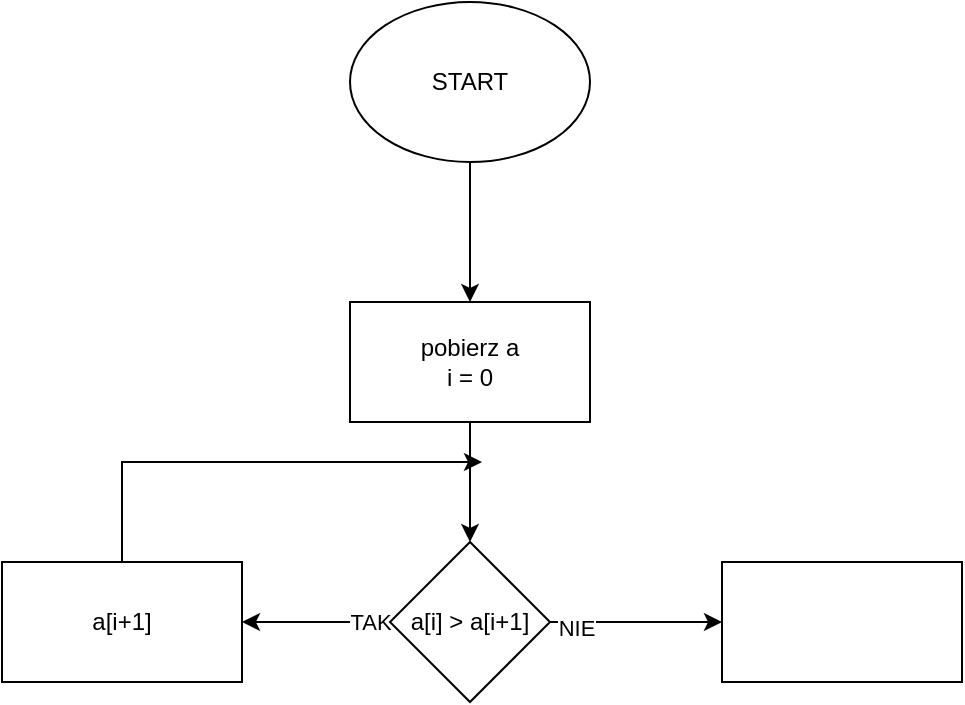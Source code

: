 <mxfile version="21.0.10" type="github">
  <diagram id="C5RBs43oDa-KdzZeNtuy" name="Page-1">
    <mxGraphModel dx="1434" dy="782" grid="1" gridSize="10" guides="1" tooltips="1" connect="1" arrows="1" fold="1" page="1" pageScale="1" pageWidth="827" pageHeight="1169" math="0" shadow="0">
      <root>
        <mxCell id="WIyWlLk6GJQsqaUBKTNV-0" />
        <mxCell id="WIyWlLk6GJQsqaUBKTNV-1" parent="WIyWlLk6GJQsqaUBKTNV-0" />
        <mxCell id="rlYRqzupDBy67Xr1ZkGb-0" style="edgeStyle=orthogonalEdgeStyle;rounded=0;orthogonalLoop=1;jettySize=auto;html=1;exitX=0.5;exitY=1;exitDx=0;exitDy=0;" edge="1" source="rlYRqzupDBy67Xr1ZkGb-1" parent="WIyWlLk6GJQsqaUBKTNV-1" target="rlYRqzupDBy67Xr1ZkGb-5">
          <mxGeometry relative="1" as="geometry">
            <mxPoint x="414" y="180" as="targetPoint" />
          </mxGeometry>
        </mxCell>
        <mxCell id="rlYRqzupDBy67Xr1ZkGb-1" value="START" style="ellipse;whiteSpace=wrap;html=1;" vertex="1" parent="WIyWlLk6GJQsqaUBKTNV-1">
          <mxGeometry x="354" y="30" width="120" height="80" as="geometry" />
        </mxCell>
        <mxCell id="rlYRqzupDBy67Xr1ZkGb-6" style="edgeStyle=orthogonalEdgeStyle;rounded=0;orthogonalLoop=1;jettySize=auto;html=1;exitX=0.5;exitY=1;exitDx=0;exitDy=0;" edge="1" parent="WIyWlLk6GJQsqaUBKTNV-1" source="rlYRqzupDBy67Xr1ZkGb-5" target="rlYRqzupDBy67Xr1ZkGb-7">
          <mxGeometry relative="1" as="geometry">
            <mxPoint x="414" y="320" as="targetPoint" />
          </mxGeometry>
        </mxCell>
        <mxCell id="rlYRqzupDBy67Xr1ZkGb-5" value="&lt;div&gt;pobierz a &lt;/div&gt;&lt;div&gt;i = 0&lt;br&gt;&lt;/div&gt;" style="rounded=0;whiteSpace=wrap;html=1;" vertex="1" parent="WIyWlLk6GJQsqaUBKTNV-1">
          <mxGeometry x="354" y="180" width="120" height="60" as="geometry" />
        </mxCell>
        <mxCell id="rlYRqzupDBy67Xr1ZkGb-8" style="edgeStyle=orthogonalEdgeStyle;rounded=0;orthogonalLoop=1;jettySize=auto;html=1;exitX=1;exitY=0.5;exitDx=0;exitDy=0;" edge="1" parent="WIyWlLk6GJQsqaUBKTNV-1" source="rlYRqzupDBy67Xr1ZkGb-7" target="rlYRqzupDBy67Xr1ZkGb-13">
          <mxGeometry relative="1" as="geometry">
            <mxPoint x="530" y="340" as="targetPoint" />
          </mxGeometry>
        </mxCell>
        <mxCell id="rlYRqzupDBy67Xr1ZkGb-9" value="&lt;div&gt;NIE&lt;/div&gt;" style="edgeLabel;html=1;align=center;verticalAlign=middle;resizable=0;points=[];" vertex="1" connectable="0" parent="rlYRqzupDBy67Xr1ZkGb-8">
          <mxGeometry x="-0.699" y="-3" relative="1" as="geometry">
            <mxPoint as="offset" />
          </mxGeometry>
        </mxCell>
        <mxCell id="rlYRqzupDBy67Xr1ZkGb-10" style="edgeStyle=orthogonalEdgeStyle;rounded=0;orthogonalLoop=1;jettySize=auto;html=1;exitX=0;exitY=0.5;exitDx=0;exitDy=0;" edge="1" parent="WIyWlLk6GJQsqaUBKTNV-1" source="rlYRqzupDBy67Xr1ZkGb-7" target="rlYRqzupDBy67Xr1ZkGb-14">
          <mxGeometry relative="1" as="geometry">
            <mxPoint x="290" y="340" as="targetPoint" />
          </mxGeometry>
        </mxCell>
        <mxCell id="rlYRqzupDBy67Xr1ZkGb-11" value="TAK" style="edgeLabel;html=1;align=center;verticalAlign=middle;resizable=0;points=[];" vertex="1" connectable="0" parent="rlYRqzupDBy67Xr1ZkGb-10">
          <mxGeometry x="-0.726" relative="1" as="geometry">
            <mxPoint as="offset" />
          </mxGeometry>
        </mxCell>
        <mxCell id="rlYRqzupDBy67Xr1ZkGb-7" value="a[i] &amp;gt; a[i+1]" style="rhombus;whiteSpace=wrap;html=1;" vertex="1" parent="WIyWlLk6GJQsqaUBKTNV-1">
          <mxGeometry x="374" y="300" width="80" height="80" as="geometry" />
        </mxCell>
        <mxCell id="rlYRqzupDBy67Xr1ZkGb-13" value="" style="rounded=0;whiteSpace=wrap;html=1;" vertex="1" parent="WIyWlLk6GJQsqaUBKTNV-1">
          <mxGeometry x="540" y="310" width="120" height="60" as="geometry" />
        </mxCell>
        <mxCell id="rlYRqzupDBy67Xr1ZkGb-15" style="edgeStyle=orthogonalEdgeStyle;rounded=0;orthogonalLoop=1;jettySize=auto;html=1;exitX=0.5;exitY=0;exitDx=0;exitDy=0;" edge="1" parent="WIyWlLk6GJQsqaUBKTNV-1" source="rlYRqzupDBy67Xr1ZkGb-14">
          <mxGeometry relative="1" as="geometry">
            <mxPoint x="420" y="260" as="targetPoint" />
            <Array as="points">
              <mxPoint x="240" y="260" />
            </Array>
          </mxGeometry>
        </mxCell>
        <mxCell id="rlYRqzupDBy67Xr1ZkGb-14" value="a[i+1]" style="rounded=0;whiteSpace=wrap;html=1;" vertex="1" parent="WIyWlLk6GJQsqaUBKTNV-1">
          <mxGeometry x="180" y="310" width="120" height="60" as="geometry" />
        </mxCell>
      </root>
    </mxGraphModel>
  </diagram>
</mxfile>
